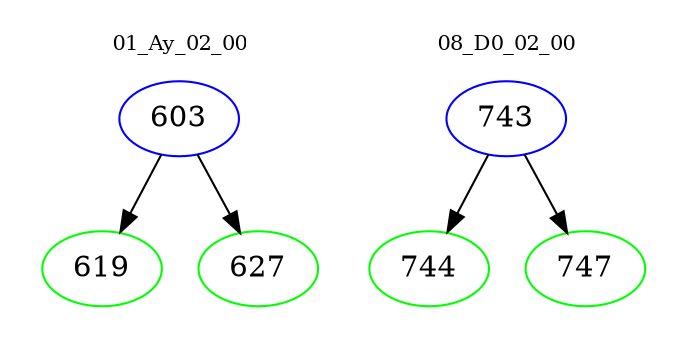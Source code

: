 digraph{
subgraph cluster_0 {
color = white
label = "01_Ay_02_00";
fontsize=10;
T0_603 [label="603", color="blue"]
T0_603 -> T0_619 [color="black"]
T0_619 [label="619", color="green"]
T0_603 -> T0_627 [color="black"]
T0_627 [label="627", color="green"]
}
subgraph cluster_1 {
color = white
label = "08_D0_02_00";
fontsize=10;
T1_743 [label="743", color="blue"]
T1_743 -> T1_744 [color="black"]
T1_744 [label="744", color="green"]
T1_743 -> T1_747 [color="black"]
T1_747 [label="747", color="green"]
}
}
